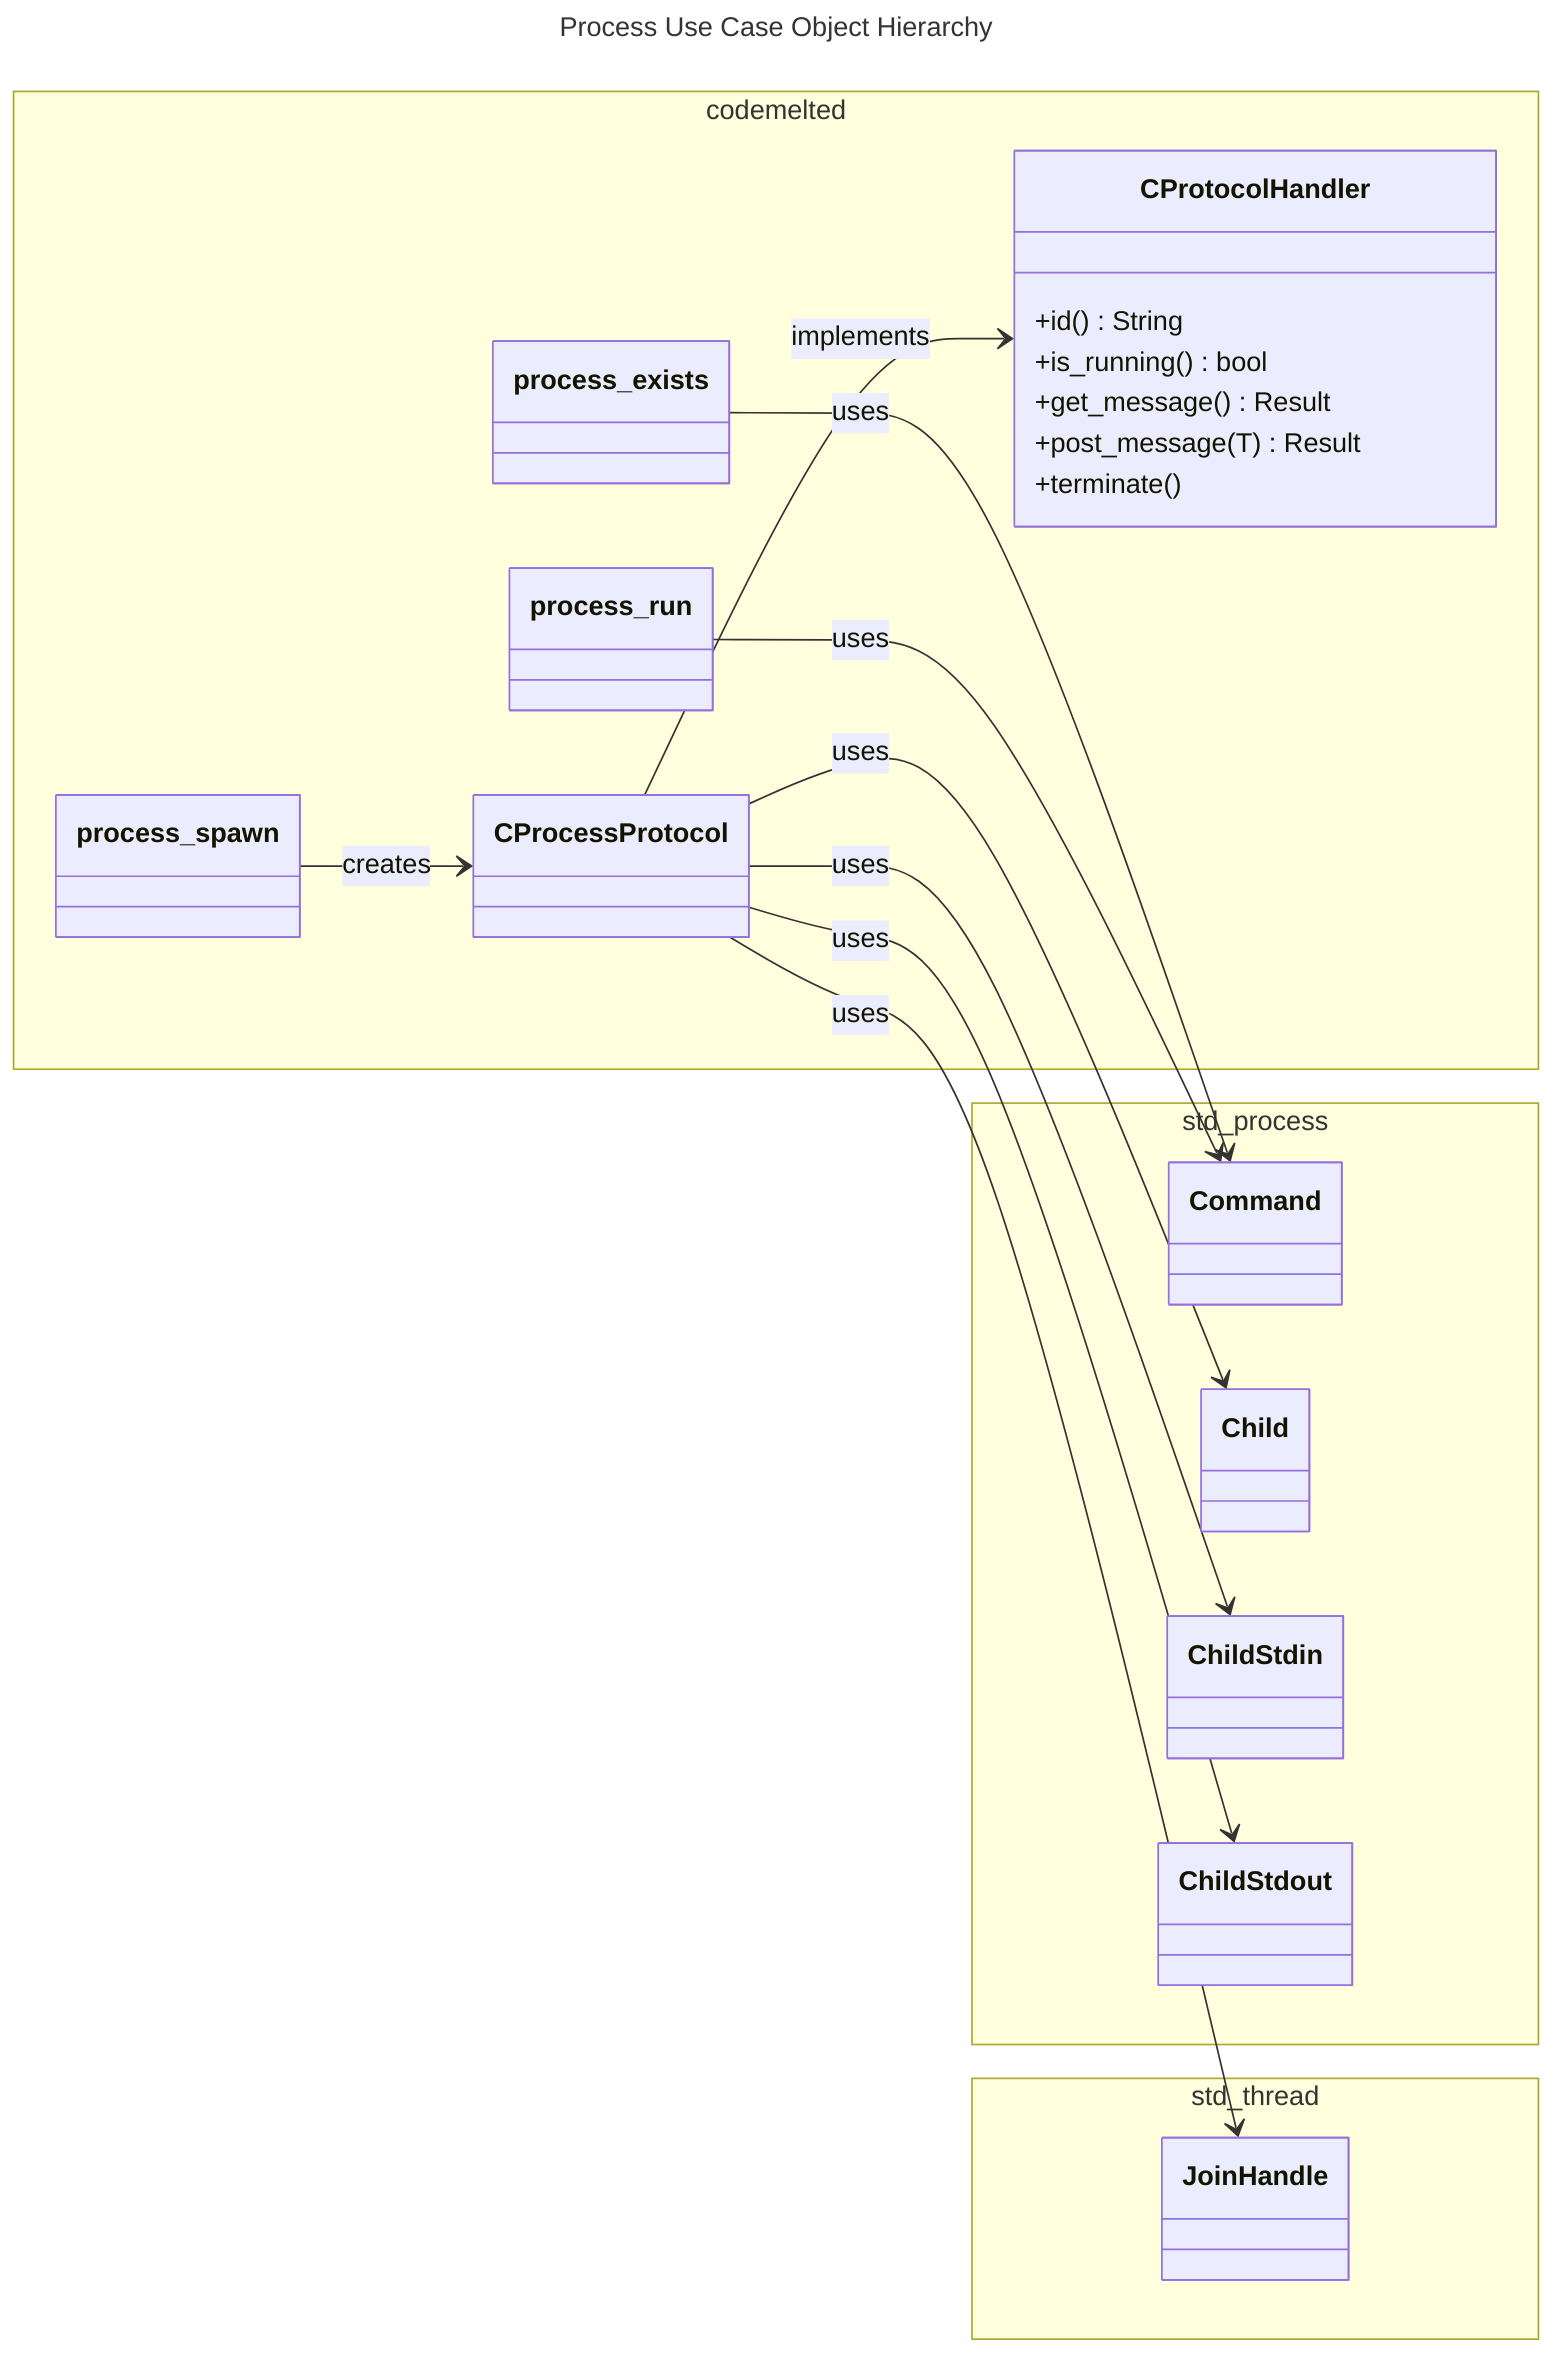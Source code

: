 ---
title: Process Use Case Object Hierarchy
---
classDiagram
  direction LR
  namespace codemelted {
    class CProtocolHandler {
      +id() String
      +is_running() bool
      +get_message() Result
      +post_message(T) Result
      +terminate()
    }
    class CProcessProtocol
    class process_exists
    class process_run
    class process_spawn
  }
  namespace std_process {
    class Command
    class Child
    class ChildStdin
    class ChildStdout
  }
  namespace std_thread {
    class JoinHandle
  }
  CProcessProtocol --> JoinHandle: uses
  CProcessProtocol --> Child: uses
  CProcessProtocol --> ChildStdin: uses
  CProcessProtocol --> ChildStdout: uses
  CProcessProtocol --> CProtocolHandler: implements
  process_exists --> Command: uses
  process_run --> Command: uses
  process_spawn --> CProcessProtocol: creates